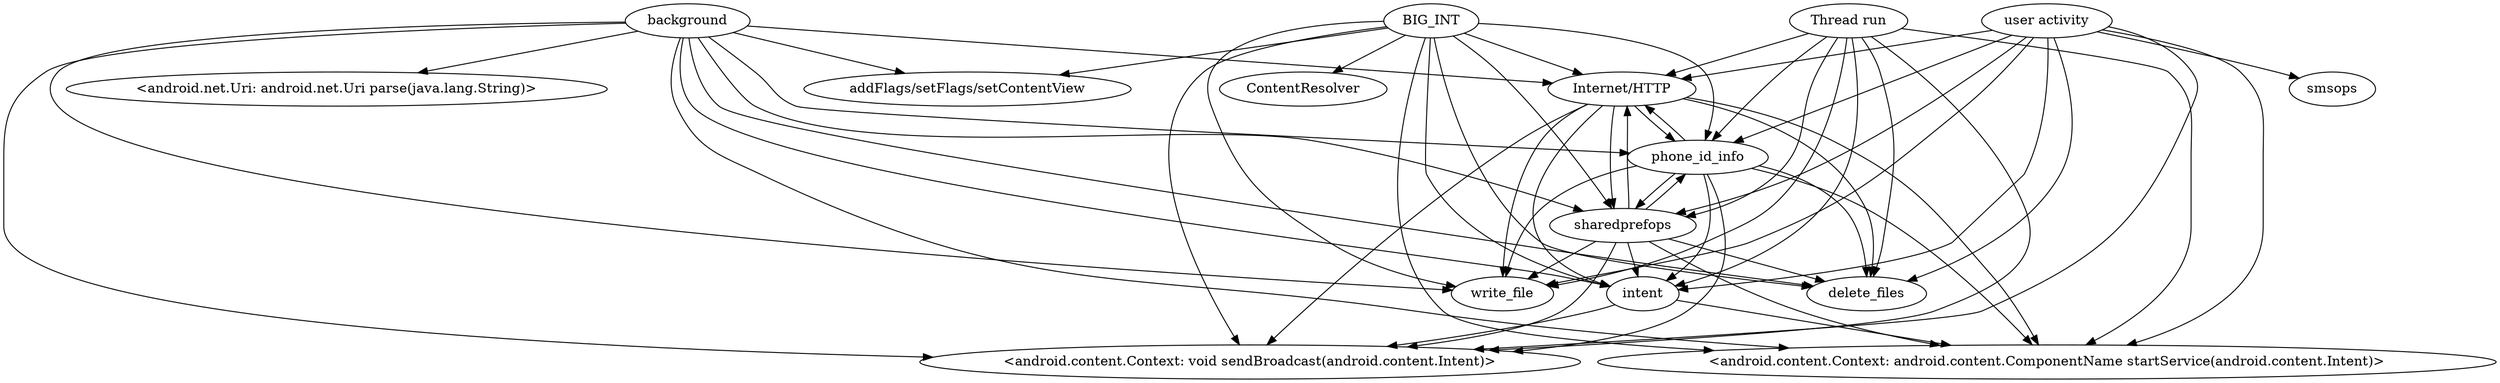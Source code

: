 strict digraph  {
	graph ["graph"="{}"];
	"<android.net.Uri: android.net.Uri parse(java.lang.String)>"	 [domain=library,
		type=SENSITIVE_METHOD];
	ContentResolver	 [domain=library,
		type=merged];
	"Internet/HTTP"	 [domain=library,
		type=merged];
	write_file	 [domain=library,
		type=merged];
	"Internet/HTTP" -> write_file	 [deps=DATAFLOW,
		type=DEP];
	intent	 [domain=library,
		type=merged];
	"Internet/HTTP" -> intent	 [deps=DATAFLOW,
		type=DEP];
	"<android.content.Context: android.content.ComponentName startService(android.content.Intent)>"	 [domain=library,
		type=SENSITIVE_METHOD];
	"Internet/HTTP" -> "<android.content.Context: android.content.ComponentName startService(android.content.Intent)>"	 [deps="DATAFLOW-DOMINATE",
		type=DEP];
	"<android.content.Context: void sendBroadcast(android.content.Intent)>"	 [domain=library,
		type=SENSITIVE_METHOD];
	"Internet/HTTP" -> "<android.content.Context: void sendBroadcast(android.content.Intent)>"	 [deps="DATAFLOW-DOMINATE",
		type=DEP];
	delete_files	 [domain=library,
		type=merged];
	"Internet/HTTP" -> delete_files	 [deps="DATAFLOW-CALL-DATAFLOW-CALL-CALL-CALL-CALL-CALL-CALL",
		type=DEP];
	phone_id_info	 [domain=library,
		type=merged];
	"Internet/HTTP" -> phone_id_info	 [deps="DATAFLOW-CALL-DATAFLOW-CALL-CALL-CALL-CALL-CALL-CALL",
		type=DEP];
	sharedprefops	 [domain=library,
		type=merged];
	"Internet/HTTP" -> sharedprefops	 [deps="DATAFLOW-CALL-DATAFLOW-CALL-CALL",
		type=DEP];
	sharedprefops -> "<android.content.Context: android.content.ComponentName startService(android.content.Intent)>"	 [deps="CALL-CALL-CALL-DOMINATE",
		type=DEP];
	sharedprefops -> "<android.content.Context: void sendBroadcast(android.content.Intent)>"	 [deps="CALL-CALL-CALL-DOMINATE",
		type=DEP];
	sharedprefops -> delete_files	 [deps="CALL-CALL-CALL-CALL",
		type=DEP];
	sharedprefops -> write_file	 [deps="CALL-CALL-CALL-CALL",
		type=DEP];
	sharedprefops -> phone_id_info	 [deps="CALL-CALL-CALL-CALL",
		type=DEP];
	sharedprefops -> intent	 [deps="CALL-CALL-CALL",
		type=DEP];
	sharedprefops -> "Internet/HTTP"	 [deps="CALL-CALL-CALL-CALL",
		type=DEP];
	"addFlags/setFlags/setContentView"	 [domain=library,
		type=merged];
	BIG_INT	 [domain=library,
		type=CONST_INT];
	BIG_INT -> "addFlags/setFlags/setContentView"	 [deps=DATAFLOW,
		type=DEP];
	BIG_INT -> write_file	 [deps=DATAFLOW,
		type=DEP];
	BIG_INT -> "Internet/HTTP"	 [deps=DATAFLOW,
		type=DEP];
	BIG_INT -> ContentResolver	 [deps=DATAFLOW,
		type=DEP];
	BIG_INT -> "<android.content.Context: android.content.ComponentName startService(android.content.Intent)>"	 [deps="DATAFLOW-DATAFLOW-DOMINATE",
		type=DEP];
	BIG_INT -> "<android.content.Context: void sendBroadcast(android.content.Intent)>"	 [deps="DATAFLOW-DATAFLOW-DOMINATE",
		type=DEP];
	BIG_INT -> delete_files	 [deps="DATAFLOW-DATAFLOW-CALL-DATAFLOW-CALL-CALL-CALL-CALL-CALL-CALL",
		type=DEP];
	BIG_INT -> phone_id_info	 [deps="DATAFLOW-DATAFLOW-CALL-DATAFLOW-CALL-CALL-CALL-CALL-CALL-CALL",
		type=DEP];
	BIG_INT -> sharedprefops	 [deps="DATAFLOW-DATAFLOW-CALL-DATAFLOW-CALL-CALL",
		type=DEP];
	BIG_INT -> intent	 [deps="DATAFLOW-DATAFLOW",
		type=DEP];
	smsops	 [domain=library,
		type=SENSITIVE_METHOD];
	intent -> "<android.content.Context: android.content.ComponentName startService(android.content.Intent)>"	 [deps=DOMINATE,
		type=DEP];
	intent -> "<android.content.Context: void sendBroadcast(android.content.Intent)>"	 [deps=DOMINATE,
		type=DEP];
	phone_id_info -> "Internet/HTTP"	 [deps=DATAFLOW,
		type=DEP];
	phone_id_info -> "<android.content.Context: android.content.ComponentName startService(android.content.Intent)>"	 [deps="DATAFLOW-DATAFLOW-DOMINATE",
		type=DEP];
	phone_id_info -> "<android.content.Context: void sendBroadcast(android.content.Intent)>"	 [deps="DATAFLOW-DATAFLOW-DOMINATE",
		type=DEP];
	phone_id_info -> delete_files	 [deps="DATAFLOW-DATAFLOW-CALL-DATAFLOW-CALL-CALL-CALL-CALL-CALL-CALL",
		type=DEP];
	phone_id_info -> write_file	 [deps="DATAFLOW-DATAFLOW",
		type=DEP];
	phone_id_info -> sharedprefops	 [deps="DATAFLOW-DATAFLOW-CALL-DATAFLOW-CALL-CALL",
		type=DEP];
	phone_id_info -> intent	 [deps="DATAFLOW-DATAFLOW",
		type=DEP];
	background	 [domain=library,
		type=entrypoint];
	background -> "<android.content.Context: android.content.ComponentName startService(android.content.Intent)>"	 [deps="DATAFLOW-CALL-DATAFLOW-CALL-DATAFLOW-DOMINATE",
		type=DEP];
	background -> "<android.net.Uri: android.net.Uri parse(java.lang.String)>"	 [deps="DATAFLOW-CALL",
		type=DEP];
	background -> "<android.content.Context: void sendBroadcast(android.content.Intent)>"	 [deps="DATAFLOW-CALL-DATAFLOW-CALL-DATAFLOW-DOMINATE",
		type=DEP];
	background -> delete_files	 [deps="DATAFLOW-CALL-DATAFLOW-CALL-CALL-CALL-CALL-CALL-CALL",
		type=DEP];
	background -> write_file	 [deps="DATAFLOW-CALL-DATAFLOW-CALL-DATAFLOW",
		type=DEP];
	background -> phone_id_info	 [deps="DATAFLOW-CALL-DATAFLOW-CALL-CALL-CALL-CALL-CALL-CALL",
		type=DEP];
	background -> sharedprefops	 [deps="DATAFLOW-CALL-DATAFLOW-CALL-CALL",
		type=DEP];
	background -> intent	 [deps="DATAFLOW-CALL-DATAFLOW-CALL-DATAFLOW",
		type=DEP];
	background -> "Internet/HTTP"	 [deps="DATAFLOW-CALL-DATAFLOW-CALL",
		type=DEP];
	background -> "addFlags/setFlags/setContentView"	 [deps=DOMINATE,
		type=DEP];
	"user activity"	 [domain=library,
		type=entrypoint];
	"user activity" -> "<android.content.Context: android.content.ComponentName startService(android.content.Intent)>"	 [deps="FROM_SENSITIVE_PARENT_TO_SENSITIVE_API-CALL-DATAFLOW-DOMINATE",
		type=DEP];
	"user activity" -> "<android.content.Context: void sendBroadcast(android.content.Intent)>"	 [deps="FROM_SENSITIVE_PARENT_TO_SENSITIVE_API-CALL-DATAFLOW-DOMINATE",
		type=DEP];
	"user activity" -> delete_files	 [deps="FROM_SENSITIVE_PARENT_TO_SENSITIVE_API-CALL-DATAFLOW-CALL-CALL-CALL-CALL-CALL-CALL",
		type=DEP];
	"user activity" -> write_file	 [deps="FROM_SENSITIVE_PARENT_TO_SENSITIVE_API-CALL",
		type=DEP];
	"user activity" -> phone_id_info	 [deps="FROM_SENSITIVE_PARENT_TO_SENSITIVE_API-CALL-DATAFLOW-CALL-CALL-CALL-CALL-CALL-CALL",
		type=DEP];
	"user activity" -> sharedprefops	 [deps="FROM_SENSITIVE_PARENT_TO_SENSITIVE_API-CALL-DATAFLOW-CALL-CALL",
		type=DEP];
	"user activity" -> intent	 [deps="FROM_SENSITIVE_PARENT_TO_SENSITIVE_API-CALL-DATAFLOW",
		type=DEP];
	"user activity" -> "Internet/HTTP"	 [deps="FROM_SENSITIVE_PARENT_TO_SENSITIVE_API-CALL",
		type=DEP];
	"user activity" -> smsops	 [deps="FROM_SENSITIVE_PARENT_TO_SENSITIVE_API-CALL",
		type=DEP];
	"Thread run"	 [domain=library,
		type=entrypoint];
	"Thread run" -> "<android.content.Context: android.content.ComponentName startService(android.content.Intent)>"	 [deps="FROM_SENSITIVE_PARENT_TO_SENSITIVE_API-CALL-DOMINATE",
		type=DEP];
	"Thread run" -> "<android.content.Context: void sendBroadcast(android.content.Intent)>"	 [deps="FROM_SENSITIVE_PARENT_TO_SENSITIVE_API-CALL-DOMINATE",
		type=DEP];
	"Thread run" -> delete_files	 [deps="FROM_SENSITIVE_PARENT_TO_SENSITIVE_API-CALL-CALL",
		type=DEP];
	"Thread run" -> write_file	 [deps="FROM_SENSITIVE_PARENT_TO_SENSITIVE_API-CALL-CALL",
		type=DEP];
	"Thread run" -> phone_id_info	 [deps="FROM_SENSITIVE_PARENT_TO_SENSITIVE_API-CALL-CALL",
		type=DEP];
	"Thread run" -> sharedprefops	 [deps="FROM_SENSITIVE_PARENT_TO_SENSITIVE_API-CALL-DATAFLOW-CALL-CALL",
		type=DEP];
	"Thread run" -> intent	 [deps="FROM_SENSITIVE_PARENT_TO_SENSITIVE_API-CALL",
		type=DEP];
	"Thread run" -> "Internet/HTTP"	 [deps="FROM_SENSITIVE_PARENT_TO_SENSITIVE_API-CALL-CALL",
		type=DEP];
}

